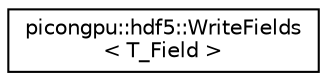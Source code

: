 digraph "Graphical Class Hierarchy"
{
 // LATEX_PDF_SIZE
  edge [fontname="Helvetica",fontsize="10",labelfontname="Helvetica",labelfontsize="10"];
  node [fontname="Helvetica",fontsize="10",shape=record];
  rankdir="LR";
  Node0 [label="picongpu::hdf5::WriteFields\l\< T_Field \>",height=0.2,width=0.4,color="black", fillcolor="white", style="filled",URL="$classpicongpu_1_1hdf5_1_1_write_fields.html",tooltip="Write calculated fields to HDF5 file."];
}
